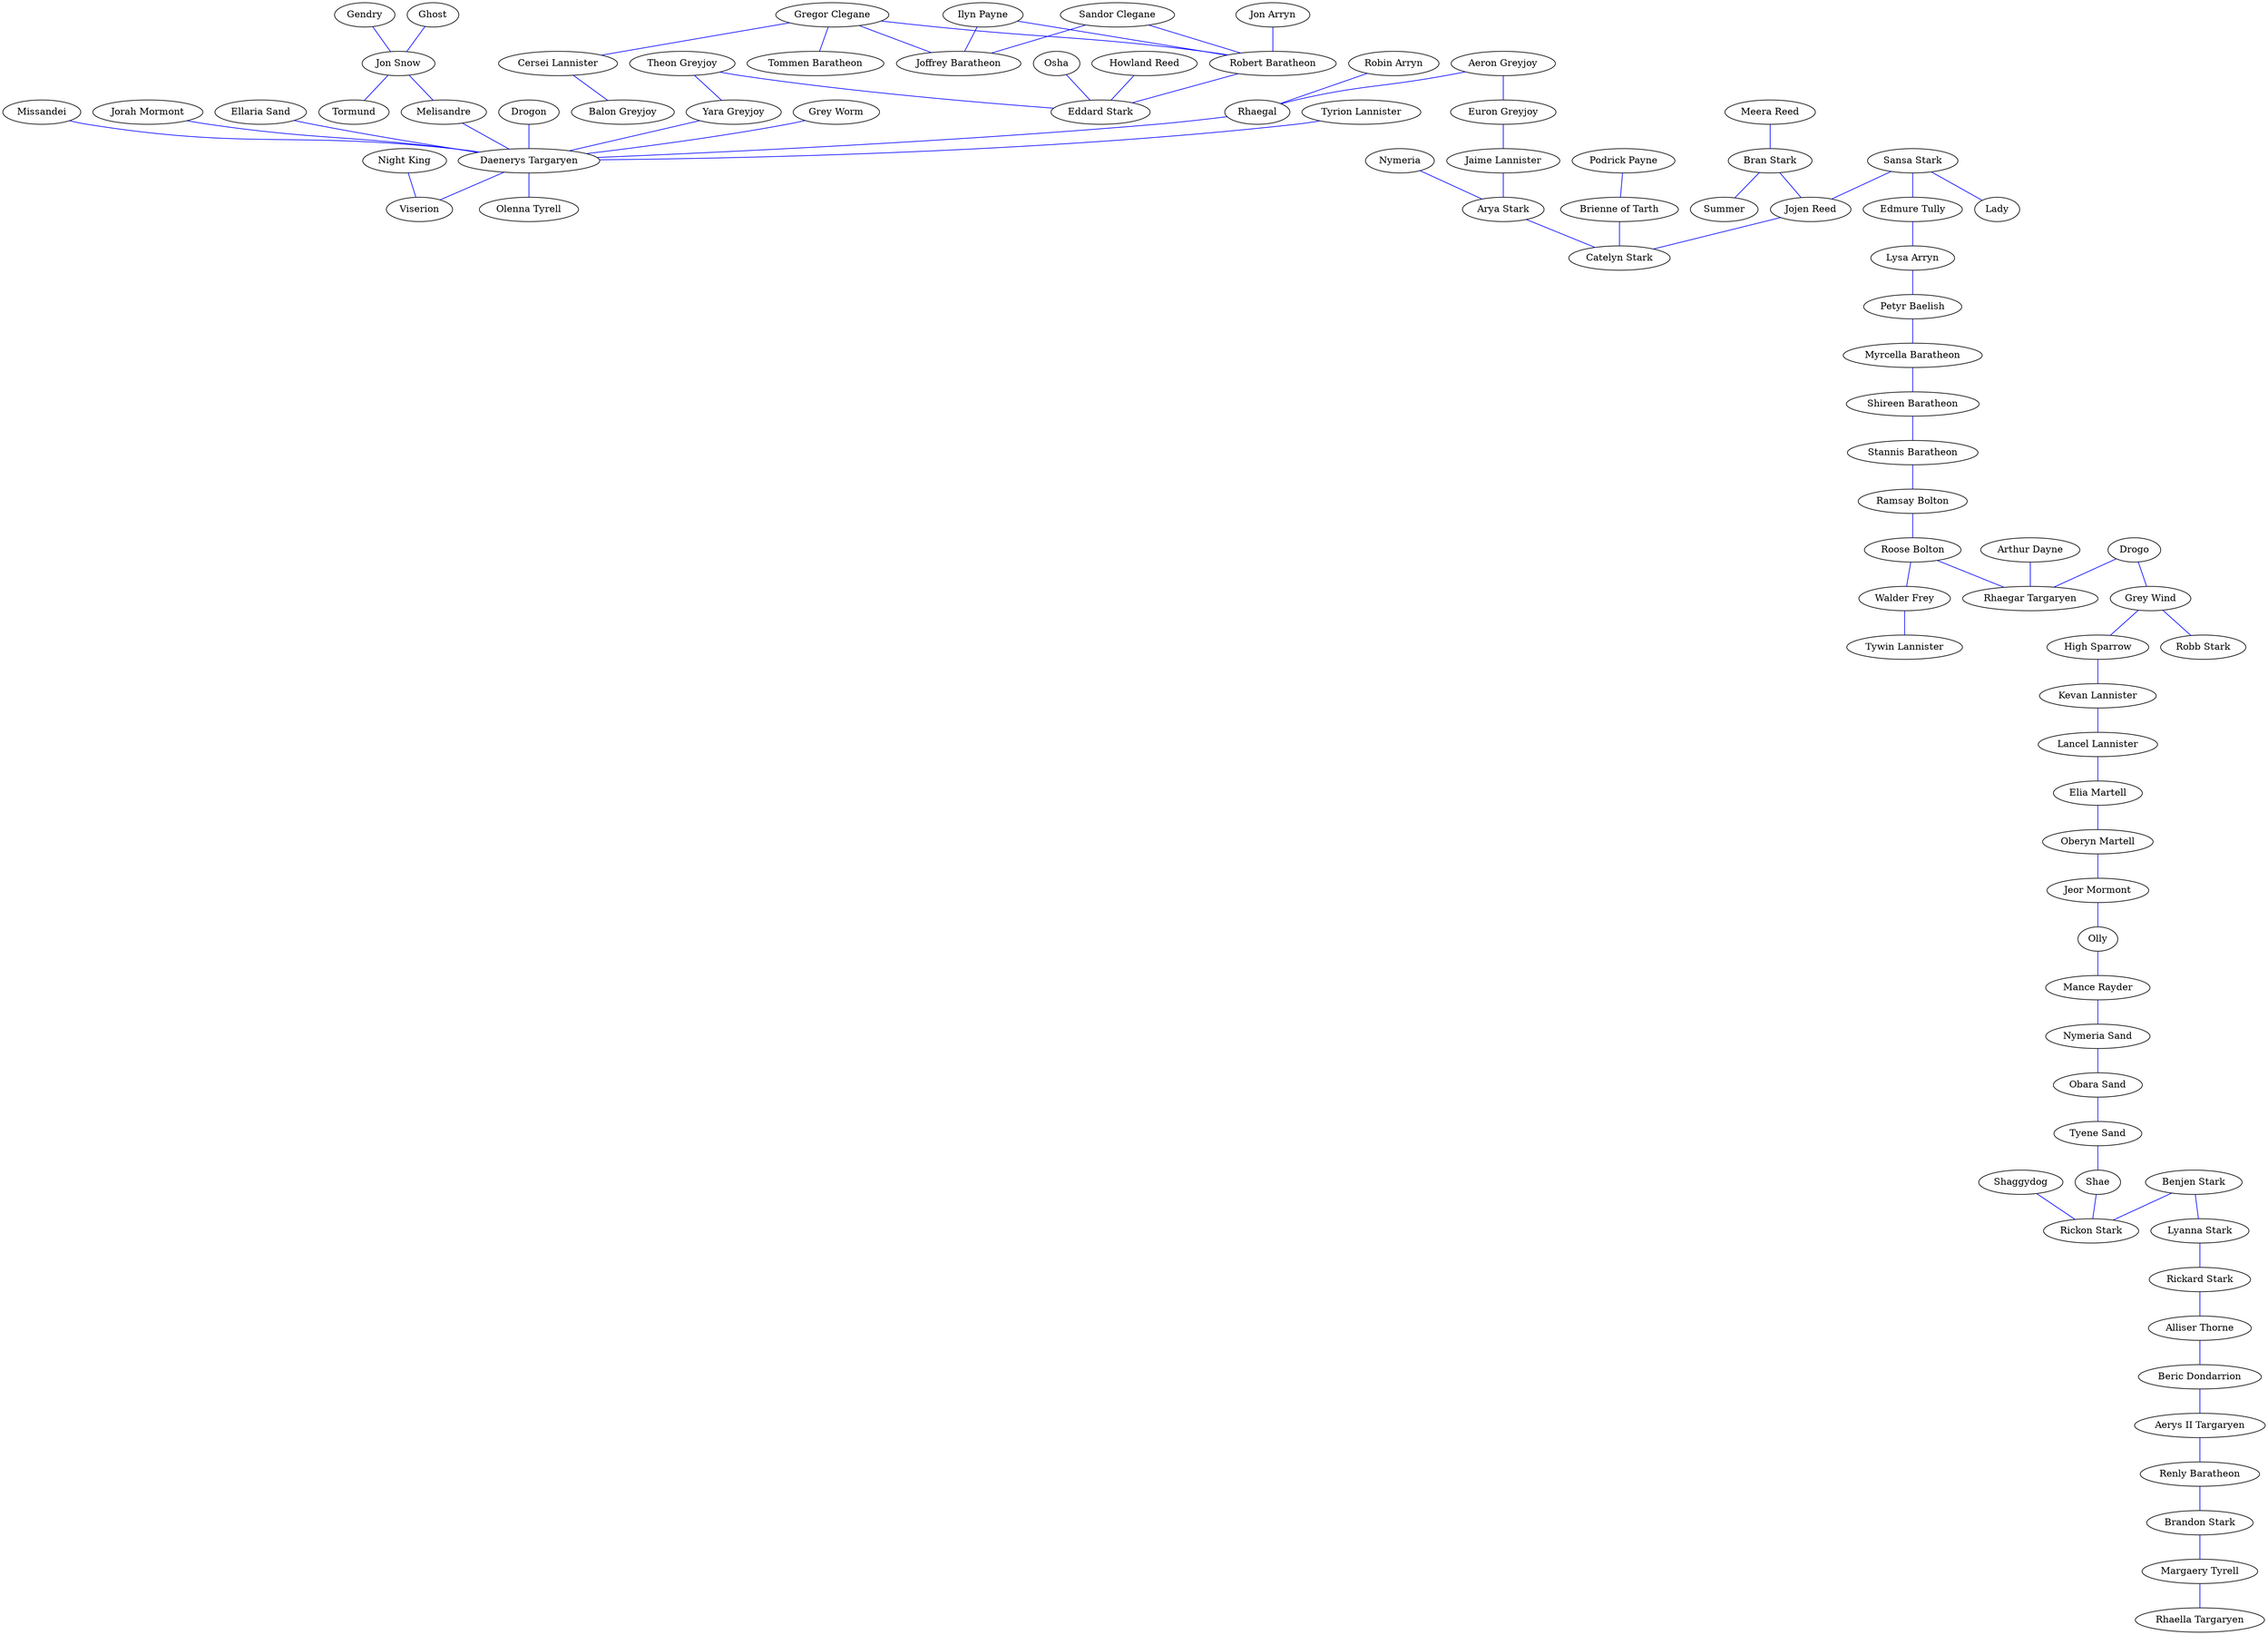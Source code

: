 strict graph "" {
	node [label="\N"];
	0	 [label="Robin Arryn"];
	24	 [label=Rhaegal];
	0 -- 24	 [color=blue];
	1	 [label="Gregor Clegane"];
	12	 [label="Cersei Lannister"];
	1 -- 12	 [color=blue,
		edgetype=type3];
	35	 [label="Joffrey Baratheon"];
	1 -- 35	 [color=blue,
		edgetype=type3];
	37	 [label="Robert Baratheon"];
	1 -- 37	 [color=blue,
		edgetype=type3];
	40	 [label="Tommen Baratheon"];
	1 -- 40	 [color=blue,
		edgetype=type3];
	2	 [label="Sandor Clegane"];
	2 -- 35	 [color=blue,
		edgetype=type3];
	2 -- 37	 [color=blue,
		edgetype=type3];
	3	 [label=Drogon];
	29	 [label="Daenerys Targaryen"];
	3 -- 29	 [color=blue,
		edgetype=type3];
	4	 [label=Gendry];
	11	 [label="Jon Snow"];
	4 -- 11	 [color=blue,
		edgetype=type3];
	5	 [label=Ghost];
	5 -- 11	 [color=blue,
		edgetype=type3];
	6	 [label="Grey Worm"];
	6 -- 29	 [color=blue,
		edgetype=type3];
	7	 [label="Aeron Greyjoy"];
	8	 [label="Euron Greyjoy"];
	7 -- 8	 [color=blue];
	7 -- 24	 [color=blue];
	13	 [label="Jaime Lannister"];
	8 -- 13	 [color=blue];
	9	 [label="Theon Greyjoy"];
	10	 [label="Yara Greyjoy"];
	9 -- 10	 [color=blue,
		edgetype=type3];
	67	 [label="Eddard Stark"];
	9 -- 67	 [color=blue,
		edgetype=type3];
	10 -- 29	 [color=blue,
		edgetype=type3];
	15	 [label=Melisandre];
	11 -- 15	 [color=blue,
		edgetype=type3];
	75	 [label=Tormund];
	11 -- 75	 [color=blue,
		edgetype=type3];
	46	 [label="Balon Greyjoy"];
	12 -- 46	 [color=blue,
		edgetype=type3];
	26	 [label="Arya Stark"];
	13 -- 26	 [color=blue];
	14	 [label="Tyrion Lannister"];
	14 -- 29	 [color=blue,
		edgetype=type3];
	15 -- 29	 [color=blue,
		edgetype=type3];
	16	 [label=Missandei];
	16 -- 29	 [color=blue,
		edgetype=type3];
	17	 [label="Jorah Mormont"];
	17 -- 29	 [color=blue,
		edgetype=type3];
	18	 [label="Night King"];
	78	 [label=Viserion];
	18 -- 78	 [color=blue,
		edgetype=type3];
	19	 [label=Nymeria];
	19 -- 26	 [color=blue,
		edgetype=type3];
	20	 [label="Ilyn Payne"];
	20 -- 35	 [color=blue,
		edgetype=type3];
	20 -- 37	 [color=blue,
		edgetype=type3];
	21	 [label="Podrick Payne"];
	30	 [label="Brienne of Tarth"];
	21 -- 30	 [color=blue,
		edgetype=type3];
	22	 [label="Howland Reed"];
	22 -- 67	 [color=blue,
		edgetype=type3];
	23	 [label="Meera Reed"];
	27	 [label="Bran Stark"];
	23 -- 27	 [color=blue,
		edgetype=type3];
	24 -- 29	 [color=blue,
		edgetype=type3];
	25	 [label="Ellaria Sand"];
	25 -- 29	 [color=blue,
		edgetype=type3];
	66	 [label="Catelyn Stark"];
	26 -- 66	 [color=blue];
	59	 [label="Jojen Reed"];
	27 -- 59	 [color=blue,
		edgetype=type3];
	72	 [label=Summer];
	27 -- 72	 [color=blue,
		edgetype=type3];
	28	 [label="Sansa Stark"];
	31	 [label="Edmure Tully"];
	28 -- 31	 [color=blue];
	49	 [label=Lady];
	28 -- 49	 [color=blue,
		edgetype=type3];
	28 -- 59	 [color=blue];
	29 -- 78	 [color=blue,
		edgetype=type3];
	83	 [label="Olenna Tyrell"];
	29 -- 83	 [color=blue,
		edgetype=type3];
	30 -- 66	 [color=blue,
		edgetype=type3];
	33	 [label="Lysa Arryn"];
	31 -- 33	 [color=blue];
	32	 [label="Jon Arryn"];
	32 -- 37	 [color=blue,
		edgetype=type3];
	34	 [label="Petyr Baelish"];
	33 -- 34	 [color=blue];
	36	 [label="Myrcella Baratheon"];
	34 -- 36	 [color=blue];
	38	 [label="Shireen Baratheon"];
	36 -- 38	 [color=blue];
	37 -- 67	 [color=blue,
		edgetype=type3];
	39	 [label="Stannis Baratheon"];
	38 -- 39	 [color=blue];
	41	 [label="Ramsay Bolton"];
	39 -- 41	 [color=blue];
	42	 [label="Roose Bolton"];
	41 -- 42	 [color=blue];
	45	 [label="Walder Frey"];
	42 -- 45	 [color=blue,
		edgetype=type3];
	76	 [label="Rhaegar Targaryen"];
	42 -- 76	 [color=blue];
	43	 [label="Arthur Dayne"];
	43 -- 76	 [color=blue,
		edgetype=type3];
	44	 [label=Drogo];
	47	 [label="Grey Wind"];
	44 -- 47	 [color=blue];
	44 -- 76	 [color=blue];
	52	 [label="Tywin Lannister"];
	45 -- 52	 [color=blue,
		edgetype=type3];
	48	 [label="High Sparrow"];
	47 -- 48	 [color=blue];
	71	 [label="Robb Stark"];
	47 -- 71	 [color=blue,
		edgetype=type3];
	50	 [label="Kevan Lannister"];
	48 -- 50	 [color=blue];
	51	 [label="Lancel Lannister"];
	50 -- 51	 [color=blue];
	53	 [label="Elia Martell"];
	51 -- 53	 [color=blue];
	54	 [label="Oberyn Martell"];
	53 -- 54	 [color=blue];
	55	 [label="Jeor Mormont"];
	54 -- 55	 [color=blue];
	56	 [label=Olly];
	55 -- 56	 [color=blue];
	58	 [label="Mance Rayder"];
	56 -- 58	 [color=blue];
	57	 [label=Osha];
	57 -- 67	 [color=blue,
		edgetype=type3];
	60	 [label="Nymeria Sand"];
	58 -- 60	 [color=blue];
	59 -- 66	 [color=blue];
	61	 [label="Obara Sand"];
	60 -- 61	 [color=blue];
	62	 [label="Tyene Sand"];
	61 -- 62	 [color=blue];
	63	 [label=Shae];
	62 -- 63	 [color=blue];
	70	 [label="Rickon Stark"];
	63 -- 70	 [color=blue];
	64	 [label=Shaggydog];
	64 -- 70	 [color=blue,
		edgetype=type3];
	65	 [label="Benjen Stark"];
	68	 [label="Lyanna Stark"];
	65 -- 68	 [color=blue];
	65 -- 70	 [color=blue];
	69	 [label="Rickard Stark"];
	68 -- 69	 [color=blue];
	73	 [label="Alliser Thorne"];
	69 -- 73	 [color=blue];
	74	 [label="Beric Dondarrion"];
	73 -- 74	 [color=blue];
	77	 [label="Aerys II Targaryen"];
	74 -- 77	 [color=blue];
	79	 [label="Renly Baratheon"];
	77 -- 79	 [color=blue];
	80	 [label="Brandon Stark"];
	79 -- 80	 [color=blue];
	81	 [label="Margaery Tyrell"];
	80 -- 81	 [color=blue];
	82	 [label="Rhaella Targaryen"];
	81 -- 82	 [color=blue];
}
